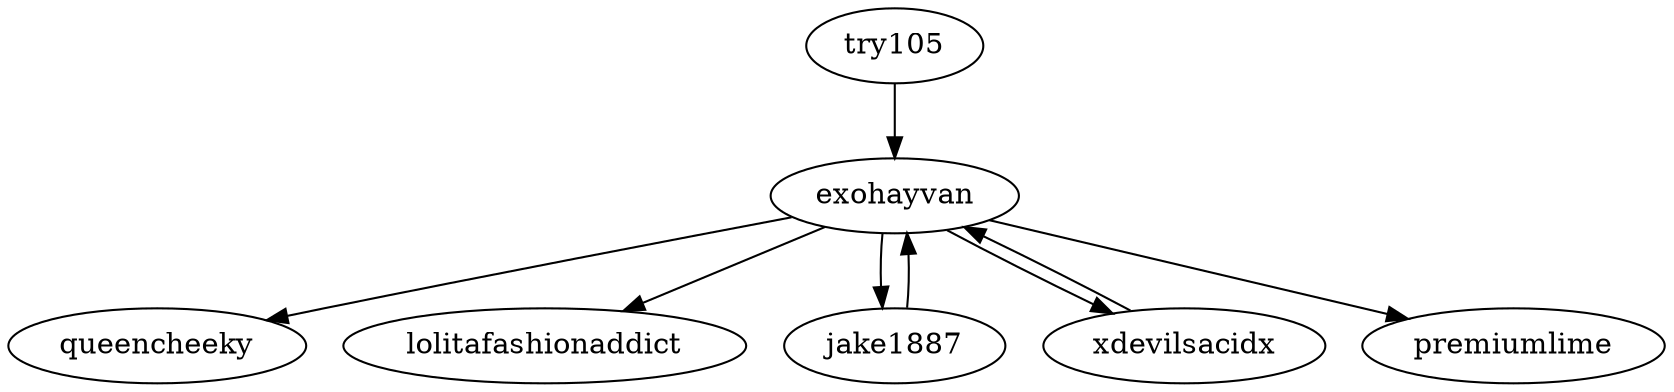 // Family Tree
digraph {
	exohayvan -> queencheeky
	exohayvan -> lolitafashionaddict
	exohayvan -> jake1887
	exohayvan -> xdevilsacidx
	jake1887 -> exohayvan
	xdevilsacidx -> exohayvan
	exohayvan -> premiumlime
	try105 -> exohayvan
}

